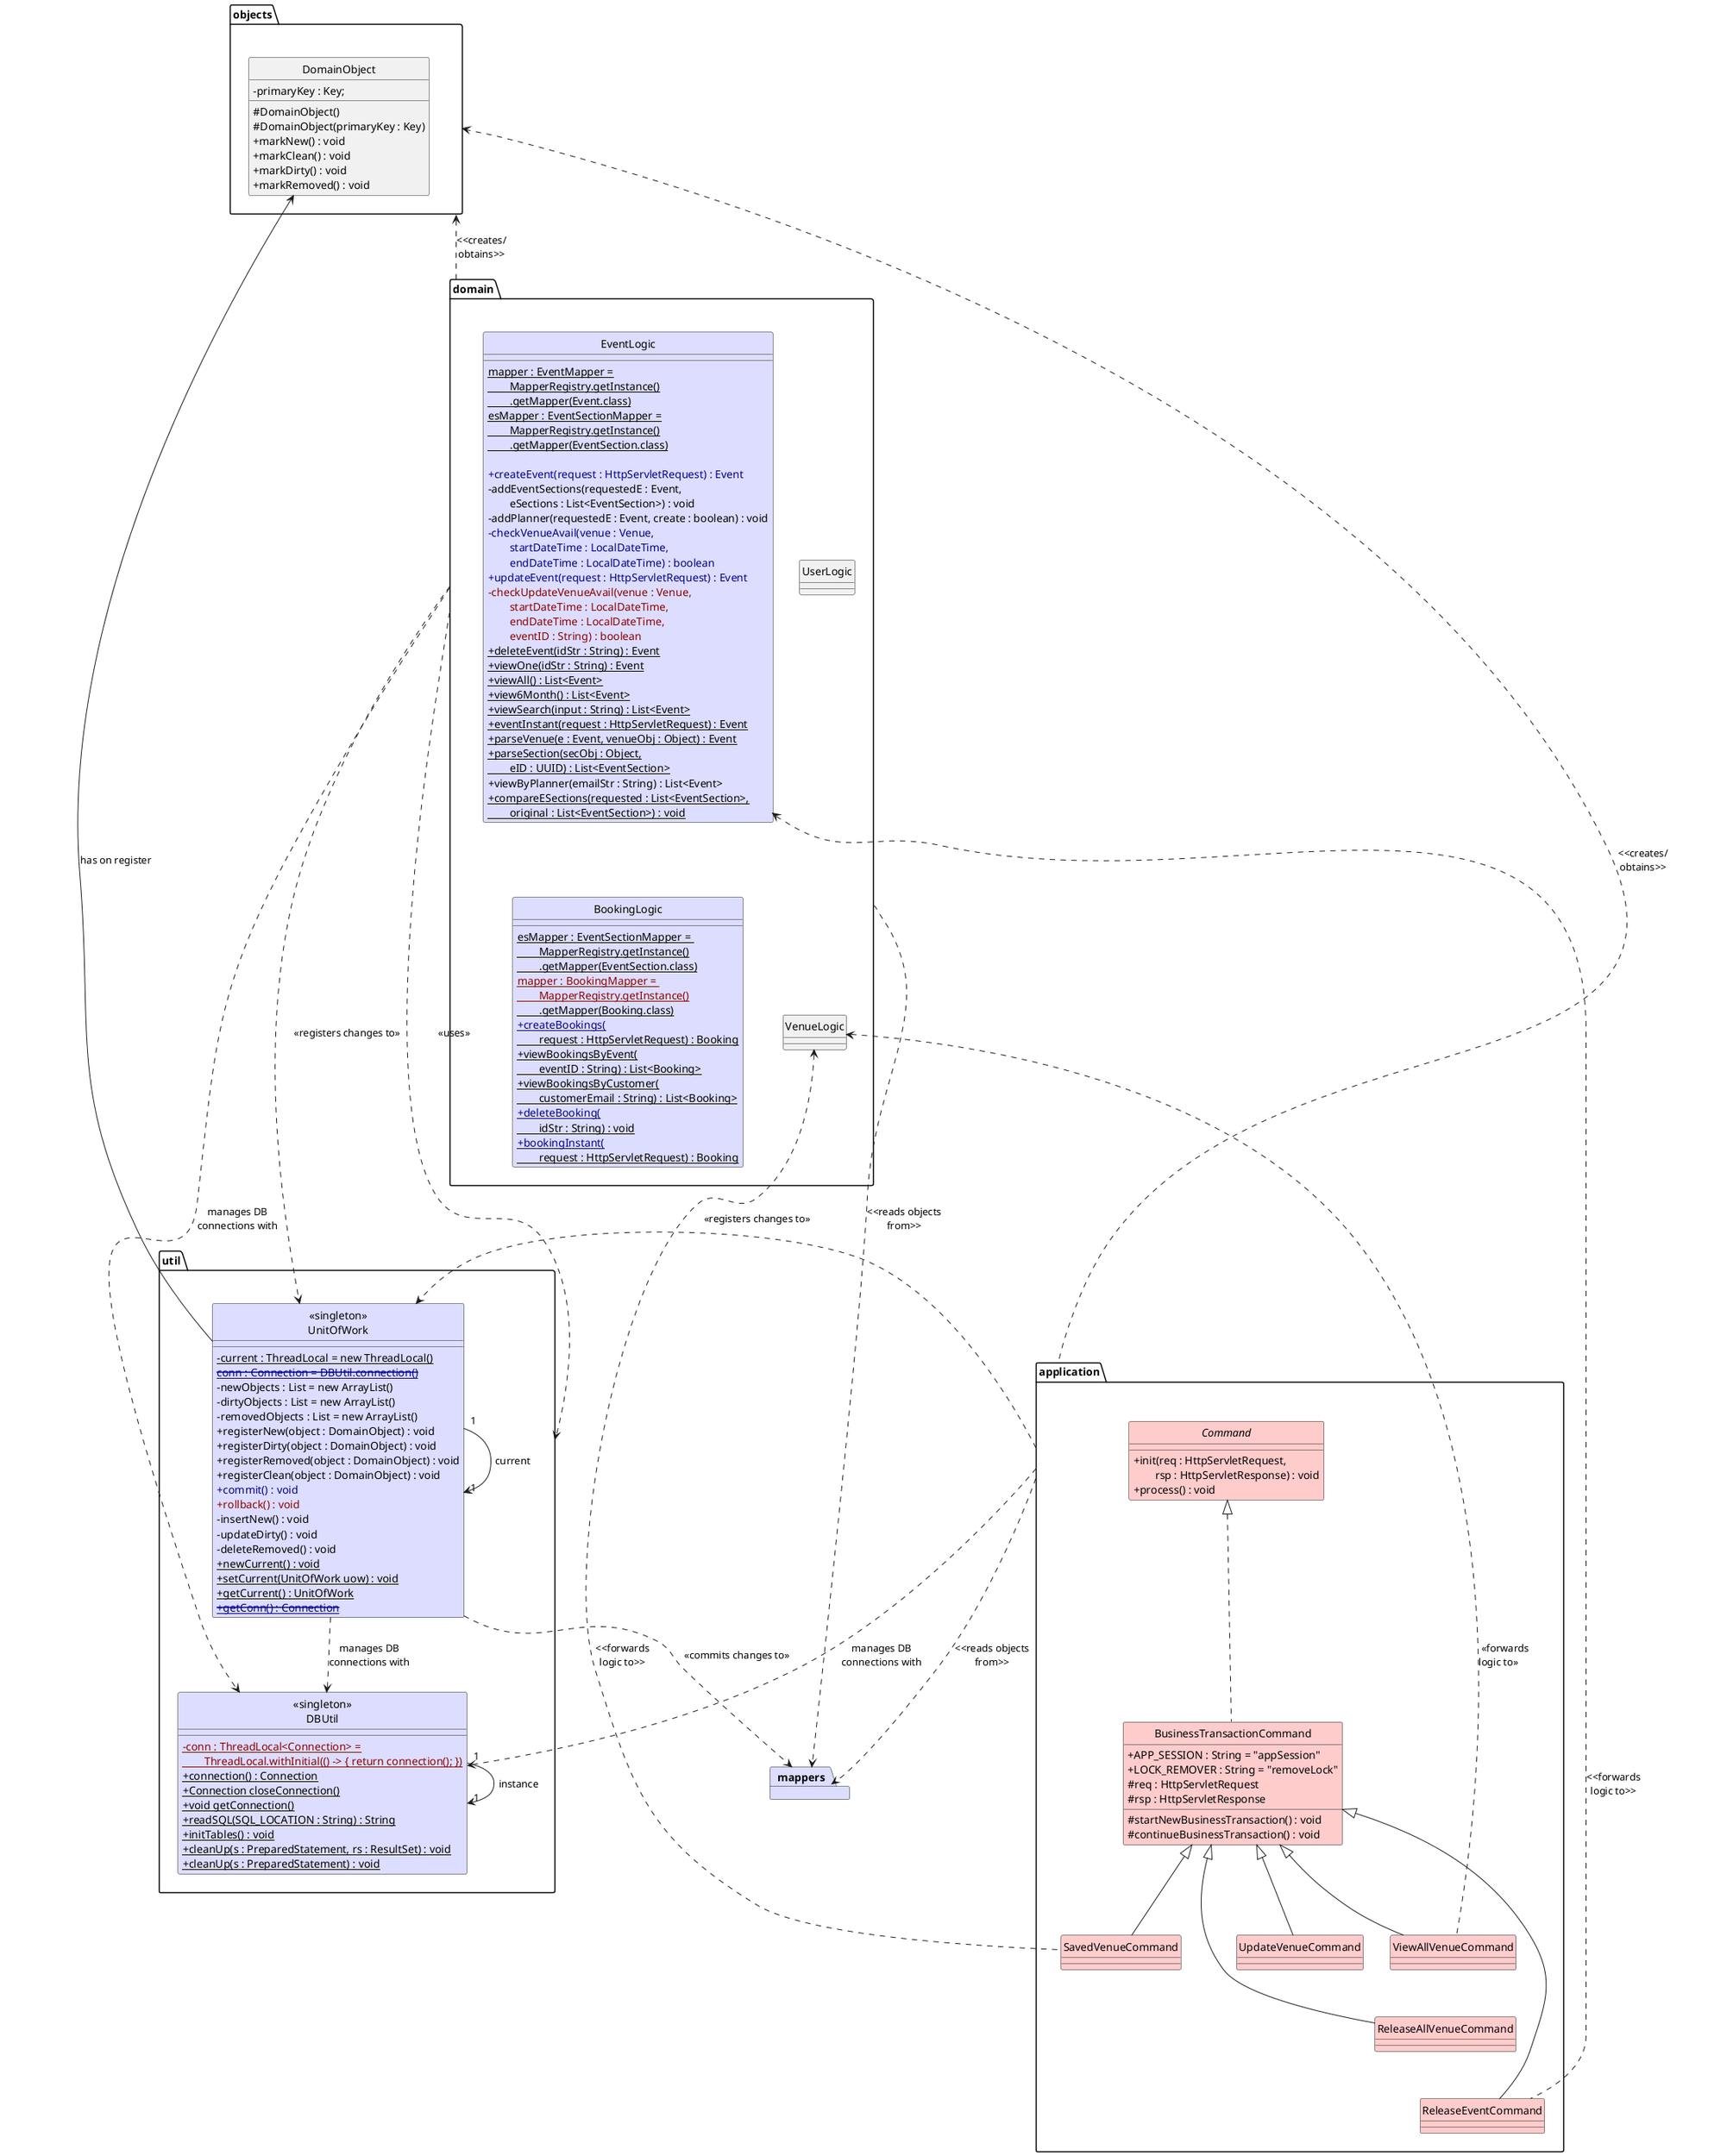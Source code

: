 @startuml
hide circle
allowmixing
skinparam classAttributeIconSize 0

together {
  interface application.Command #ffcccc {
  + init(req : HttpServletRequest,
  　　rsp : HttpServletResponse) : void
  + process() : void
}
class application.BusinessTransactionCommand #ffcccc implements application.Command {
  + APP_SESSION : String = "appSession"
  + LOCK_REMOVER : String = "removeLock"
  # req : HttpServletRequest
  # rsp : HttpServletResponse
  # startNewBusinessTransaction() : void
  # continueBusinessTransaction() : void
}
}
class application.ReleaseAllVenueCommand #ffcccc extends application.BusinessTransactionCommand {
}
class application.ReleaseEventCommand #ffcccc extends application.BusinessTransactionCommand {
}
class application.SavedVenueCommand #ffcccc extends application.BusinessTransactionCommand {
}
class application.UpdateVenueCommand #ffcccc extends application.BusinessTransactionCommand {
}
class application.ViewAllVenueCommand #ffcccc extends application.BusinessTransactionCommand {
}
' package application #ffcccc

class domain.BookingLogic #ddddff {
  {static} esMapper : EventSectionMapper = \n　　MapperRegistry.getInstance()\n　　.getMapper(EventSection.class)
  <color:darkRed>{static} mapper : BookingMapper = \n<color:darkRed>　　MapperRegistry.getInstance()\n　　.getMapper(Booking.class)
  <color:darkBlue>+{static} createBookings(\n　　request : HttpServletRequest) : Booking
  + {static} viewBookingsByEvent(\n　　eventID : String) : List<Booking>
  + {static} viewBookingsByCustomer(\n　　customerEmail : String) : List<Booking>
  <color:darkBlue>+{static} deleteBooking(\n　　idStr : String) : void
  <color:darkBlue>+{static} bookingInstant(\n　　request : HttpServletRequest) : Booking
}
class domain.EventLogic #ddddff {
  {static} mapper : EventMapper =\n　　MapperRegistry.getInstance()\n　　.getMapper(Event.class)
  {static} esMapper : EventSectionMapper =\n　　MapperRegistry.getInstance()\n　　.getMapper(EventSection.class)

  <color:darkBlue>+createEvent(request : HttpServletRequest) : Event
  - addEventSections(requestedE : Event,\n　　eSections : List<EventSection>) : void
  - addPlanner(requestedE : Event, create : boolean) : void
  <color:darkBlue>-checkVenueAvail(venue : Venue,\n　　<color:darkBlue>startDateTime : LocalDateTime,\n　　<color:darkBlue>endDateTime : LocalDateTime) : boolean
  <color:darkBlue>+updateEvent(request : HttpServletRequest) : Event
  <color:darkRed>-checkUpdateVenueAvail(venue : Venue,\n　　<color:darkRed>startDateTime : LocalDateTime,\n　　<color:darkRed>endDateTime : LocalDateTime,\n　　<color:darkRed>eventID : String) : boolean
  + {static} deleteEvent(idStr : String) : Event
  + {static} viewOne(idStr : String) : Event
  + {static} viewAll() : List<Event>
  + {static} view6Month() : List<Event>
  + {static} viewSearch(input : String) : List<Event>
  + {static} eventInstant(request : HttpServletRequest) : Event
  + {static} parseVenue(e : Event, venueObj : Object) : Event
  + {static} parseSection(secObj : Object,\n　　eID : UUID) : List<EventSection>
  + viewByPlanner(emailStr : String) : List<Event> 
  + {static} compareESections(requested : List<EventSection>,\n　　original : List<EventSection>) : void
}
class domain.UserLogic {
}
class domain.VenueLogic {
}
class "util.«singleton»\nUnitOfWork" #ddddff {
  - {static} current : ThreadLocal = new ThreadLocal()
  <color:darkBlue>--{static} conn : Connection = DBUtil.connection()--
  - newObjects : List = new ArrayList()
  - dirtyObjects : List = new ArrayList()
  - removedObjects : List = new ArrayList()
  + registerNew(object : DomainObject) : void
  + registerDirty(object : DomainObject) : void
  + registerRemoved(object : DomainObject) : void
  + registerClean(object : DomainObject) : void
  <color:darkBlue>+commit() : void
  <color:darkRed>+rollback() : void
  - insertNew() : void
  - updateDirty() : void
  - deleteRemoved() : void
  + {static} newCurrent() : void
  + {static} setCurrent(UnitOfWork uow) : void
  + {static} getCurrent() : UnitOfWork
  <color:darkBlue>--+{static} getConn() : Connection--
}
"util.«singleton»\nUnitOfWork" "1"-->"1" "util.«singleton»\nUnitOfWork" : current
class "util.«singleton»\nDBUtil" #ddddff {
  <color:darkRed>-{static} conn : ThreadLocal<Connection> =\n<color:darkRed>　　ThreadLocal.withInitial(() -> { return connection(); })
  + {static} connection() : Connection
  + {static} Connection closeConnection()
  + {static} void getConnection()
  + {static} readSQL(SQL_LOCATION : String) : String
  + {static} initTables() : void
  + {static} cleanUp(s : PreparedStatement, rs : ResultSet) : void
  + {static} cleanUp(s : PreparedStatement) : void
}
"util.«singleton»\nDBUtil" "1"-->"1" "util.«singleton»\nDBUtil" : instance
class objects.DomainObject {
  - primaryKey : Key;
  # DomainObject()
  # DomainObject(primaryKey : Key)
  + markNew() : void
  + markClean() : void
  + markDirty() : void
  + markRemoved() : void
}

package mappers #ddddff
domain .r.> util : <<uses>>

domain ..> mappers : <<reads objects\nfrom>>
domain .r.> "util.«singleton»\nUnitOfWork" : <<registers changes to>>
domain .u.> objects : <<creates/\nobtains>>
"util.«singleton»\nUnitOfWork" ..> mappers : <<commits changes to>>
application ..> mappers : <<reads objects\nfrom>>
application .r.> "util.«singleton»\nUnitOfWork" : <<registers changes to>>
application .u.> objects : <<creates/\nobtains>>
' "util.«singleton»\nUnitOfWork" ..> "util.«singleton»\nDBUtil" : <<uses>>
"util.«singleton»\nUnitOfWork" -u-> objects.DomainObject : has on register

domain.EventLogic -[hidden]d-> domain.BookingLogic
domain.VenueLogic -[hidden]u-> domain.UserLogic

domain -[hidden]d-> application
domain.BookingLogic -[hidden]d-> application.Command
domain.BookingLogic -[hidden]d-> "util.«singleton»\nUnitOfWork"

application.ViewAllVenueCommand -[hidden]d-> application.ReleaseAllVenueCommand
application.ReleaseAllVenueCommand -[hidden]d-> application.ReleaseEventCommand

"util.«singleton»\nUnitOfWork" .d.> "util.«singleton»\nDBUtil" : manages DB\nconnections with
application ..> "util.«singleton»\nDBUtil" : manages DB\nconnections with
domain ..> "util.«singleton»\nDBUtil" : manages DB\nconnections with

application.ReleaseEventCommand .u.> domain.EventLogic : <<forwards\nlogic to>>
application.ViewAllVenueCommand .u.> domain.VenueLogic : "«forwards   \nlogic to»        "
application.SavedVenueCommand .u.> domain.VenueLogic : <<forwards\nlogic to>>

@enduml